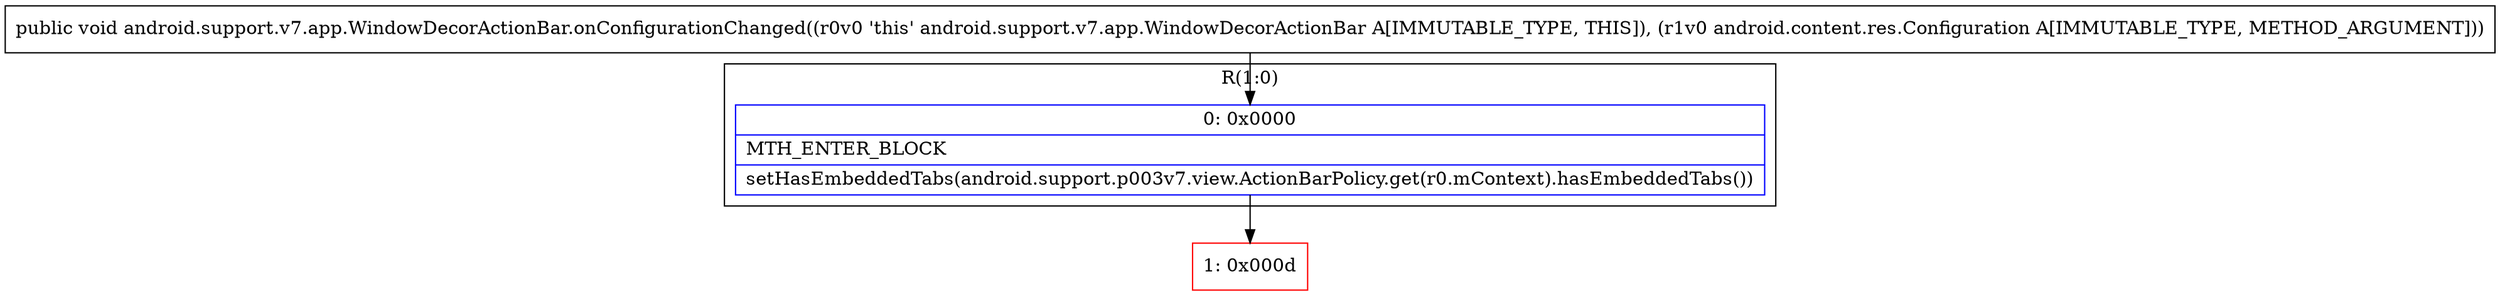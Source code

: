 digraph "CFG forandroid.support.v7.app.WindowDecorActionBar.onConfigurationChanged(Landroid\/content\/res\/Configuration;)V" {
subgraph cluster_Region_1189505708 {
label = "R(1:0)";
node [shape=record,color=blue];
Node_0 [shape=record,label="{0\:\ 0x0000|MTH_ENTER_BLOCK\l|setHasEmbeddedTabs(android.support.p003v7.view.ActionBarPolicy.get(r0.mContext).hasEmbeddedTabs())\l}"];
}
Node_1 [shape=record,color=red,label="{1\:\ 0x000d}"];
MethodNode[shape=record,label="{public void android.support.v7.app.WindowDecorActionBar.onConfigurationChanged((r0v0 'this' android.support.v7.app.WindowDecorActionBar A[IMMUTABLE_TYPE, THIS]), (r1v0 android.content.res.Configuration A[IMMUTABLE_TYPE, METHOD_ARGUMENT])) }"];
MethodNode -> Node_0;
Node_0 -> Node_1;
}


